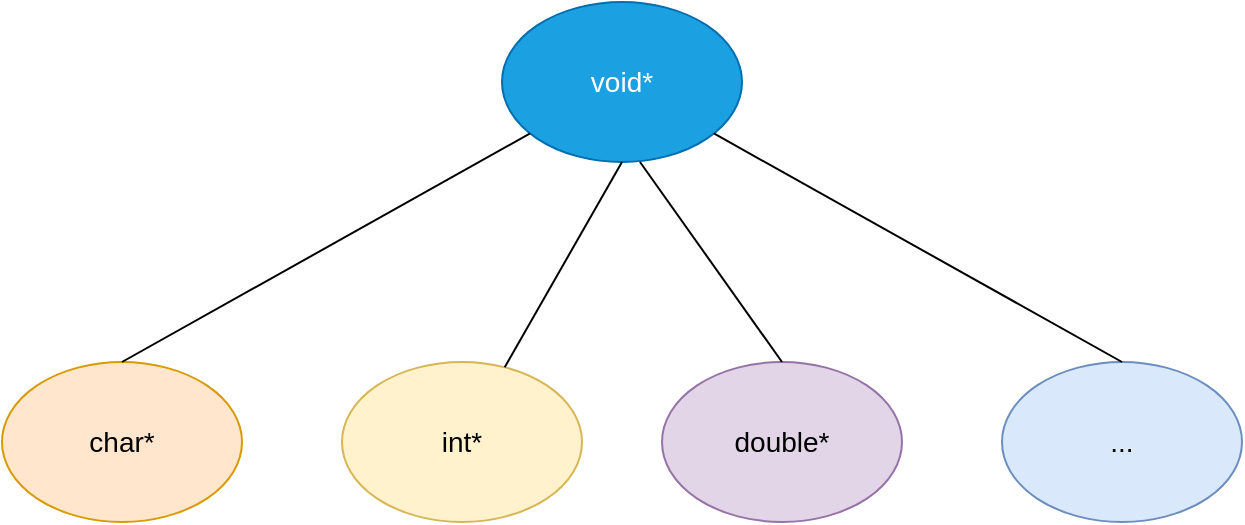 <mxfile version="20.6.2" type="device"><diagram id="Nw_Fqk-mvpWUA1wdm_pv" name="第 1 页"><mxGraphModel dx="851" dy="515" grid="1" gridSize="10" guides="1" tooltips="1" connect="1" arrows="1" fold="1" page="1" pageScale="1" pageWidth="1390" pageHeight="980" math="0" shadow="0"><root><mxCell id="0"/><mxCell id="1" parent="0"/><mxCell id="DrYSGkmvhcqy-1P3uT2P-1" value="int*" style="ellipse;whiteSpace=wrap;html=1;fontSize=14;fillColor=#fff2cc;strokeColor=#d6b656;" vertex="1" parent="1"><mxGeometry x="400" y="270" width="120" height="80" as="geometry"/></mxCell><mxCell id="DrYSGkmvhcqy-1P3uT2P-2" value="char*" style="ellipse;whiteSpace=wrap;html=1;fontSize=14;fillColor=#ffe6cc;strokeColor=#d79b00;" vertex="1" parent="1"><mxGeometry x="230" y="270" width="120" height="80" as="geometry"/></mxCell><mxCell id="DrYSGkmvhcqy-1P3uT2P-3" value="double*" style="ellipse;whiteSpace=wrap;html=1;fontSize=14;fillColor=#e1d5e7;strokeColor=#9673a6;" vertex="1" parent="1"><mxGeometry x="560" y="270" width="120" height="80" as="geometry"/></mxCell><mxCell id="DrYSGkmvhcqy-1P3uT2P-4" value="void*" style="ellipse;whiteSpace=wrap;html=1;fontSize=14;fillColor=#1ba1e2;strokeColor=#006EAF;fontColor=#ffffff;" vertex="1" parent="1"><mxGeometry x="480" y="90" width="120" height="80" as="geometry"/></mxCell><mxCell id="DrYSGkmvhcqy-1P3uT2P-5" value="" style="endArrow=none;html=1;rounded=0;exitX=0.5;exitY=0;exitDx=0;exitDy=0;" edge="1" parent="1" source="DrYSGkmvhcqy-1P3uT2P-2" target="DrYSGkmvhcqy-1P3uT2P-4"><mxGeometry width="50" height="50" relative="1" as="geometry"><mxPoint x="410" y="290" as="sourcePoint"/><mxPoint x="460" y="240" as="targetPoint"/></mxGeometry></mxCell><mxCell id="DrYSGkmvhcqy-1P3uT2P-6" value="" style="endArrow=none;html=1;rounded=0;entryX=0.575;entryY=1;entryDx=0;entryDy=0;exitX=0.5;exitY=0;exitDx=0;exitDy=0;entryPerimeter=0;" edge="1" parent="1" source="DrYSGkmvhcqy-1P3uT2P-3" target="DrYSGkmvhcqy-1P3uT2P-4"><mxGeometry width="50" height="50" relative="1" as="geometry"><mxPoint x="300" y="280" as="sourcePoint"/><mxPoint x="470" y="180" as="targetPoint"/></mxGeometry></mxCell><mxCell id="DrYSGkmvhcqy-1P3uT2P-7" value="" style="endArrow=none;html=1;rounded=0;entryX=0.5;entryY=1;entryDx=0;entryDy=0;" edge="1" parent="1" source="DrYSGkmvhcqy-1P3uT2P-1" target="DrYSGkmvhcqy-1P3uT2P-4"><mxGeometry width="50" height="50" relative="1" as="geometry"><mxPoint x="410" y="290" as="sourcePoint"/><mxPoint x="460" y="170" as="targetPoint"/></mxGeometry></mxCell><mxCell id="DrYSGkmvhcqy-1P3uT2P-8" value="..." style="ellipse;whiteSpace=wrap;html=1;fontSize=14;fillColor=#dae8fc;strokeColor=#6c8ebf;" vertex="1" parent="1"><mxGeometry x="730" y="270" width="120" height="80" as="geometry"/></mxCell><mxCell id="DrYSGkmvhcqy-1P3uT2P-9" value="" style="endArrow=none;html=1;rounded=0;exitX=0.5;exitY=0;exitDx=0;exitDy=0;" edge="1" parent="1" source="DrYSGkmvhcqy-1P3uT2P-8" target="DrYSGkmvhcqy-1P3uT2P-4"><mxGeometry width="50" height="50" relative="1" as="geometry"><mxPoint x="645" y="280" as="sourcePoint"/><mxPoint x="479" y="180" as="targetPoint"/></mxGeometry></mxCell></root></mxGraphModel></diagram></mxfile>